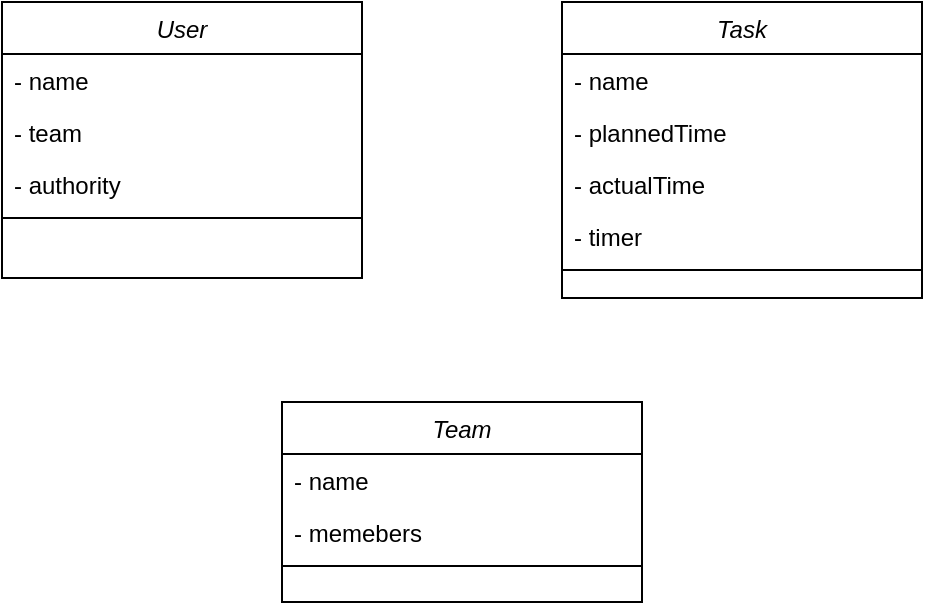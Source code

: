 <mxfile version="24.8.4">
  <diagram name="Страница — 1" id="jTUdx2a_6lQnuRL0xosP">
    <mxGraphModel dx="683" dy="368" grid="1" gridSize="10" guides="1" tooltips="1" connect="1" arrows="1" fold="1" page="1" pageScale="1" pageWidth="827" pageHeight="1169" math="0" shadow="0">
      <root>
        <mxCell id="0" />
        <mxCell id="1" parent="0" />
        <mxCell id="3NLMocdI2y6IYXu4VxAi-1" value="User" style="swimlane;fontStyle=2;align=center;verticalAlign=top;childLayout=stackLayout;horizontal=1;startSize=26;horizontalStack=0;resizeParent=1;resizeLast=0;collapsible=1;marginBottom=0;rounded=0;shadow=0;strokeWidth=1;" vertex="1" parent="1">
          <mxGeometry x="80" y="170" width="180" height="138" as="geometry">
            <mxRectangle x="230" y="140" width="160" height="26" as="alternateBounds" />
          </mxGeometry>
        </mxCell>
        <mxCell id="3NLMocdI2y6IYXu4VxAi-17" value="- name" style="text;align=left;verticalAlign=top;spacingLeft=4;spacingRight=4;overflow=hidden;rotatable=0;points=[[0,0.5],[1,0.5]];portConstraint=eastwest;rounded=0;shadow=0;html=0;" vertex="1" parent="3NLMocdI2y6IYXu4VxAi-1">
          <mxGeometry y="26" width="180" height="26" as="geometry" />
        </mxCell>
        <mxCell id="3NLMocdI2y6IYXu4VxAi-2" value="- team" style="text;align=left;verticalAlign=top;spacingLeft=4;spacingRight=4;overflow=hidden;rotatable=0;points=[[0,0.5],[1,0.5]];portConstraint=eastwest;rounded=0;shadow=0;html=0;" vertex="1" parent="3NLMocdI2y6IYXu4VxAi-1">
          <mxGeometry y="52" width="180" height="26" as="geometry" />
        </mxCell>
        <mxCell id="3NLMocdI2y6IYXu4VxAi-3" value="- authority" style="text;align=left;verticalAlign=top;spacingLeft=4;spacingRight=4;overflow=hidden;rotatable=0;points=[[0,0.5],[1,0.5]];portConstraint=eastwest;rounded=0;shadow=0;html=0;" vertex="1" parent="3NLMocdI2y6IYXu4VxAi-1">
          <mxGeometry y="78" width="180" height="26" as="geometry" />
        </mxCell>
        <mxCell id="3NLMocdI2y6IYXu4VxAi-4" value="" style="line;html=1;strokeWidth=1;align=left;verticalAlign=middle;spacingTop=-1;spacingLeft=3;spacingRight=3;rotatable=0;labelPosition=right;points=[];portConstraint=eastwest;" vertex="1" parent="3NLMocdI2y6IYXu4VxAi-1">
          <mxGeometry y="104" width="180" height="8" as="geometry" />
        </mxCell>
        <mxCell id="3NLMocdI2y6IYXu4VxAi-19" value="Task" style="swimlane;fontStyle=2;align=center;verticalAlign=top;childLayout=stackLayout;horizontal=1;startSize=26;horizontalStack=0;resizeParent=1;resizeLast=0;collapsible=1;marginBottom=0;rounded=0;shadow=0;strokeWidth=1;" vertex="1" parent="1">
          <mxGeometry x="360" y="170" width="180" height="148" as="geometry">
            <mxRectangle x="230" y="140" width="160" height="26" as="alternateBounds" />
          </mxGeometry>
        </mxCell>
        <mxCell id="3NLMocdI2y6IYXu4VxAi-20" value="- name" style="text;align=left;verticalAlign=top;spacingLeft=4;spacingRight=4;overflow=hidden;rotatable=0;points=[[0,0.5],[1,0.5]];portConstraint=eastwest;rounded=0;shadow=0;html=0;" vertex="1" parent="3NLMocdI2y6IYXu4VxAi-19">
          <mxGeometry y="26" width="180" height="26" as="geometry" />
        </mxCell>
        <mxCell id="3NLMocdI2y6IYXu4VxAi-21" value="- plannedTime" style="text;align=left;verticalAlign=top;spacingLeft=4;spacingRight=4;overflow=hidden;rotatable=0;points=[[0,0.5],[1,0.5]];portConstraint=eastwest;rounded=0;shadow=0;html=0;" vertex="1" parent="3NLMocdI2y6IYXu4VxAi-19">
          <mxGeometry y="52" width="180" height="26" as="geometry" />
        </mxCell>
        <mxCell id="3NLMocdI2y6IYXu4VxAi-22" value="- actualTime" style="text;align=left;verticalAlign=top;spacingLeft=4;spacingRight=4;overflow=hidden;rotatable=0;points=[[0,0.5],[1,0.5]];portConstraint=eastwest;rounded=0;shadow=0;html=0;" vertex="1" parent="3NLMocdI2y6IYXu4VxAi-19">
          <mxGeometry y="78" width="180" height="26" as="geometry" />
        </mxCell>
        <mxCell id="3NLMocdI2y6IYXu4VxAi-29" value="- timer" style="text;align=left;verticalAlign=top;spacingLeft=4;spacingRight=4;overflow=hidden;rotatable=0;points=[[0,0.5],[1,0.5]];portConstraint=eastwest;rounded=0;shadow=0;html=0;" vertex="1" parent="3NLMocdI2y6IYXu4VxAi-19">
          <mxGeometry y="104" width="180" height="26" as="geometry" />
        </mxCell>
        <mxCell id="3NLMocdI2y6IYXu4VxAi-23" value="" style="line;html=1;strokeWidth=1;align=left;verticalAlign=middle;spacingTop=-1;spacingLeft=3;spacingRight=3;rotatable=0;labelPosition=right;points=[];portConstraint=eastwest;" vertex="1" parent="3NLMocdI2y6IYXu4VxAi-19">
          <mxGeometry y="130" width="180" height="8" as="geometry" />
        </mxCell>
        <mxCell id="3NLMocdI2y6IYXu4VxAi-24" value="Team" style="swimlane;fontStyle=2;align=center;verticalAlign=top;childLayout=stackLayout;horizontal=1;startSize=26;horizontalStack=0;resizeParent=1;resizeLast=0;collapsible=1;marginBottom=0;rounded=0;shadow=0;strokeWidth=1;" vertex="1" parent="1">
          <mxGeometry x="220" y="370" width="180" height="100" as="geometry">
            <mxRectangle x="230" y="140" width="160" height="26" as="alternateBounds" />
          </mxGeometry>
        </mxCell>
        <mxCell id="3NLMocdI2y6IYXu4VxAi-25" value="- name" style="text;align=left;verticalAlign=top;spacingLeft=4;spacingRight=4;overflow=hidden;rotatable=0;points=[[0,0.5],[1,0.5]];portConstraint=eastwest;rounded=0;shadow=0;html=0;" vertex="1" parent="3NLMocdI2y6IYXu4VxAi-24">
          <mxGeometry y="26" width="180" height="26" as="geometry" />
        </mxCell>
        <mxCell id="3NLMocdI2y6IYXu4VxAi-26" value="- memebers" style="text;align=left;verticalAlign=top;spacingLeft=4;spacingRight=4;overflow=hidden;rotatable=0;points=[[0,0.5],[1,0.5]];portConstraint=eastwest;rounded=0;shadow=0;html=0;" vertex="1" parent="3NLMocdI2y6IYXu4VxAi-24">
          <mxGeometry y="52" width="180" height="26" as="geometry" />
        </mxCell>
        <mxCell id="3NLMocdI2y6IYXu4VxAi-28" value="" style="line;html=1;strokeWidth=1;align=left;verticalAlign=middle;spacingTop=-1;spacingLeft=3;spacingRight=3;rotatable=0;labelPosition=right;points=[];portConstraint=eastwest;" vertex="1" parent="3NLMocdI2y6IYXu4VxAi-24">
          <mxGeometry y="78" width="180" height="8" as="geometry" />
        </mxCell>
      </root>
    </mxGraphModel>
  </diagram>
</mxfile>
